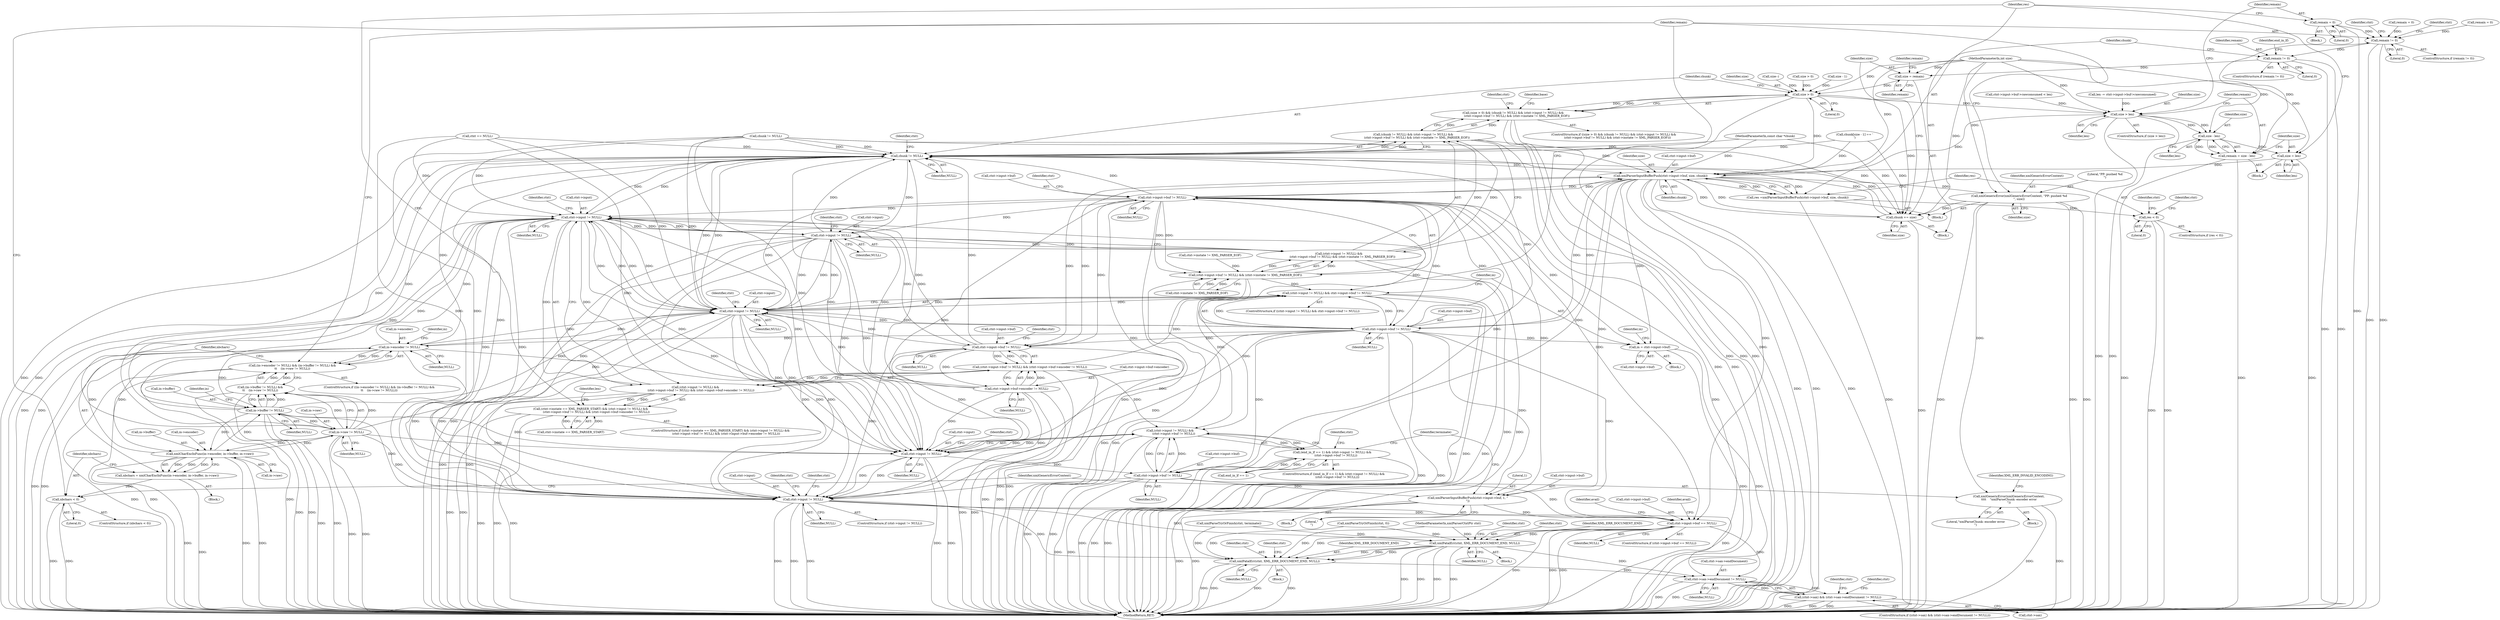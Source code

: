 digraph "0_Chrome_d0947db40187f4708c58e64cbd6013faf9eddeed_7@API" {
"1000320" [label="(Call,remain = 0)"];
"1000485" [label="(Call,remain != 0)"];
"1000522" [label="(Call,remain != 0)"];
"1000529" [label="(Call,size = remain)"];
"1000185" [label="(Call,size > 0)"];
"1000184" [label="(Call,(size > 0) && (chunk != NULL) && (ctxt->input != NULL) &&\n        (ctxt->input->buf != NULL) && (ctxt->instate != XML_PARSER_EOF))"];
"1000306" [label="(Call,size > len)"];
"1000312" [label="(Call,size - len)"];
"1000310" [label="(Call,remain = size - len)"];
"1000315" [label="(Call,size = len)"];
"1000326" [label="(Call,xmlParserInputBufferPush(ctxt->input->buf, size, chunk))"];
"1000199" [label="(Call,ctxt->input->buf != NULL)"];
"1000189" [label="(Call,chunk != NULL)"];
"1000188" [label="(Call,(chunk != NULL) && (ctxt->input != NULL) &&\n        (ctxt->input->buf != NULL) && (ctxt->instate != XML_PARSER_EOF))"];
"1000193" [label="(Call,ctxt->input != NULL)"];
"1000192" [label="(Call,(ctxt->input != NULL) &&\n        (ctxt->input->buf != NULL) && (ctxt->instate != XML_PARSER_EOF))"];
"1000253" [label="(Call,ctxt->input != NULL)"];
"1000252" [label="(Call,(ctxt->input != NULL) &&\n            (ctxt->input->buf != NULL) && (ctxt->input->buf->encoder != NULL))"];
"1000246" [label="(Call,(ctxt->instate == XML_PARSER_START) && (ctxt->input != NULL) &&\n            (ctxt->input->buf != NULL) && (ctxt->input->buf->encoder != NULL))"];
"1000259" [label="(Call,ctxt->input->buf != NULL)"];
"1000258" [label="(Call,(ctxt->input->buf != NULL) && (ctxt->input->buf->encoder != NULL))"];
"1000420" [label="(Call,(ctxt->input != NULL) && ctxt->input->buf != NULL)"];
"1000541" [label="(Call,(ctxt->input != NULL) &&\n        (ctxt->input->buf != NULL))"];
"1000537" [label="(Call,(end_in_lf == 1) && (ctxt->input != NULL) &&\n        (ctxt->input->buf != NULL))"];
"1000266" [label="(Call,ctxt->input->buf->encoder != NULL)"];
"1000421" [label="(Call,ctxt->input != NULL)"];
"1000426" [label="(Call,ctxt->input->buf != NULL)"];
"1000435" [label="(Call,in = ctxt->input->buf)"];
"1000444" [label="(Call,in->encoder != NULL)"];
"1000443" [label="(Call,(in->encoder != NULL) && (in->buffer != NULL) &&\n\t\t    (in->raw != NULL))"];
"1000450" [label="(Call,in->buffer != NULL)"];
"1000449" [label="(Call,(in->buffer != NULL) &&\n\t\t    (in->raw != NULL))"];
"1000455" [label="(Call,in->raw != NULL)"];
"1000464" [label="(Call,xmlCharEncInFunc(in->encoder, in->buffer, in->raw))"];
"1000462" [label="(Call,nbchars = xmlCharEncInFunc(in->encoder, in->buffer, in->raw))"];
"1000475" [label="(Call,nbchars < 0)"];
"1000542" [label="(Call,ctxt->input != NULL)"];
"1000547" [label="(Call,ctxt->input->buf != NULL)"];
"1000555" [label="(Call,xmlParserInputBufferPush(ctxt->input->buf, 1, \"\r\"))"];
"1000578" [label="(Call,ctxt->input->buf == NULL)"];
"1000641" [label="(Call,xmlFatalErr(ctxt, XML_ERR_DOCUMENT_END, NULL))"];
"1000656" [label="(Call,xmlFatalErr(ctxt, XML_ERR_DOCUMENT_END, NULL))"];
"1000672" [label="(Call,ctxt->sax->endDocument != NULL)"];
"1000668" [label="(Call,(ctxt->sax) && (ctxt->sax->endDocument != NULL))"];
"1000571" [label="(Call,ctxt->input != NULL)"];
"1000526" [label="(Call,chunk += size)"];
"1000198" [label="(Call,(ctxt->input->buf != NULL) && (ctxt->instate != XML_PARSER_EOF))"];
"1000324" [label="(Call,res =xmlParserInputBufferPush(ctxt->input->buf, size, chunk))"];
"1000335" [label="(Call,res < 0)"];
"1000407" [label="(Call,xmlGenericError(xmlGenericErrorContext, \"PP: pushed %d\n\", size))"];
"1000479" [label="(Call,xmlGenericError(xmlGenericErrorContext,\n\t\t\t\t    \"xmlParseChunk: encoder error\n\"))"];
"1000572" [label="(Call,ctxt->input)"];
"1000564" [label="(Identifier,terminate)"];
"1000326" [label="(Call,xmlParserInputBufferPush(ctxt->input->buf, size, chunk))"];
"1000486" [label="(Identifier,remain)"];
"1000445" [label="(Call,in->encoder)"];
"1000464" [label="(Call,xmlCharEncInFunc(in->encoder, in->buffer, in->raw))"];
"1000315" [label="(Call,size = len)"];
"1000462" [label="(Call,nbchars = xmlCharEncInFunc(in->encoder, in->buffer, in->raw))"];
"1000258" [label="(Call,(ctxt->input->buf != NULL) && (ctxt->input->buf->encoder != NULL))"];
"1000311" [label="(Identifier,remain)"];
"1000314" [label="(Identifier,len)"];
"1000186" [label="(Identifier,size)"];
"1000257" [label="(Identifier,NULL)"];
"1000522" [label="(Call,remain != 0)"];
"1000422" [label="(Call,ctxt->input)"];
"1000681" [label="(Identifier,ctxt)"];
"1000530" [label="(Identifier,size)"];
"1000270" [label="(Identifier,ctxt)"];
"1000487" [label="(Literal,0)"];
"1000468" [label="(Call,in->buffer)"];
"1000479" [label="(Call,xmlGenericError(xmlGenericErrorContext,\n\t\t\t\t    \"xmlParseChunk: encoder error\n\"))"];
"1000548" [label="(Call,ctxt->input->buf)"];
"1000460" [label="(Block,)"];
"1000211" [label="(Block,)"];
"1000410" [label="(Identifier,size)"];
"1000678" [label="(Identifier,NULL)"];
"1000541" [label="(Call,(ctxt->input != NULL) &&\n        (ctxt->input->buf != NULL))"];
"1000265" [label="(Identifier,NULL)"];
"1000426" [label="(Call,ctxt->input->buf != NULL)"];
"1000195" [label="(Identifier,ctxt)"];
"1000578" [label="(Call,ctxt->input->buf == NULL)"];
"1000454" [label="(Identifier,NULL)"];
"1000115" [label="(Call,remain = 0)"];
"1000537" [label="(Call,(end_in_lf == 1) && (ctxt->input != NULL) &&\n        (ctxt->input->buf != NULL))"];
"1000533" [label="(Identifier,remain)"];
"1000306" [label="(Call,size > len)"];
"1000571" [label="(Call,ctxt->input != NULL)"];
"1000463" [label="(Identifier,nbchars)"];
"1000313" [label="(Identifier,size)"];
"1000669" [label="(Call,ctxt->sax)"];
"1000484" [label="(ControlStructure,if (remain != 0))"];
"1000581" [label="(Identifier,ctxt)"];
"1000456" [label="(Call,in->raw)"];
"1000685" [label="(Identifier,ctxt)"];
"1000325" [label="(Identifier,res)"];
"1000287" [label="(Call,ctxt->input->buf->rawconsumed < len)"];
"1000321" [label="(Identifier,remain)"];
"1000319" [label="(Block,)"];
"1000247" [label="(Call,ctxt->instate == XML_PARSER_START)"];
"1000649" [label="(Identifier,ctxt)"];
"1000334" [label="(ControlStructure,if (res < 0))"];
"1000335" [label="(Call,res < 0)"];
"1000446" [label="(Identifier,in)"];
"1000252" [label="(Call,(ctxt->input != NULL) &&\n            (ctxt->input->buf != NULL) && (ctxt->input->buf->encoder != NULL))"];
"1000483" [label="(Identifier,XML_ERR_INVALID_ENCODING)"];
"1000205" [label="(Identifier,NULL)"];
"1000206" [label="(Call,ctxt->instate != XML_PARSER_EOF)"];
"1000527" [label="(Identifier,chunk)"];
"1000443" [label="(Call,(in->encoder != NULL) && (in->buffer != NULL) &&\n\t\t    (in->raw != NULL))"];
"1000189" [label="(Call,chunk != NULL)"];
"1000432" [label="(Identifier,NULL)"];
"1000546" [label="(Identifier,NULL)"];
"1000119" [label="(Call,ctxt == NULL)"];
"1000457" [label="(Identifier,in)"];
"1000672" [label="(Call,ctxt->sax->endDocument != NULL)"];
"1000309" [label="(Block,)"];
"1000308" [label="(Identifier,len)"];
"1000169" [label="(Call,chunk[size - 1] == '\r')"];
"1000542" [label="(Call,ctxt->input != NULL)"];
"1000200" [label="(Call,ctxt->input->buf)"];
"1000477" [label="(Literal,0)"];
"1000488" [label="(Call,xmlParseTryOrFinish(ctxt, 0))"];
"1000492" [label="(Call,xmlParseTryOrFinish(ctxt, terminate))"];
"1000245" [label="(ControlStructure,if ((ctxt->instate == XML_PARSER_START) && (ctxt->input != NULL) &&\n            (ctxt->input->buf != NULL) && (ctxt->input->buf->encoder != NULL)))"];
"1000452" [label="(Identifier,in)"];
"1000575" [label="(Identifier,NULL)"];
"1000341" [label="(Identifier,ctxt)"];
"1000489" [label="(Identifier,ctxt)"];
"1000433" [label="(Block,)"];
"1000451" [label="(Call,in->buffer)"];
"1000407" [label="(Call,xmlGenericError(xmlGenericErrorContext, \"PP: pushed %d\n\", size))"];
"1000547" [label="(Call,ctxt->input->buf != NULL)"];
"1000192" [label="(Call,(ctxt->input != NULL) &&\n        (ctxt->input->buf != NULL) && (ctxt->instate != XML_PARSER_EOF))"];
"1000642" [label="(Identifier,ctxt)"];
"1000260" [label="(Call,ctxt->input->buf)"];
"1000644" [label="(Identifier,NULL)"];
"1000558" [label="(Identifier,ctxt)"];
"1000310" [label="(Call,remain = size - len)"];
"1000521" [label="(ControlStructure,if (remain != 0))"];
"1000523" [label="(Identifier,remain)"];
"1000425" [label="(Identifier,NULL)"];
"1000296" [label="(Call,len -= ctxt->input->buf->rawconsumed)"];
"1000444" [label="(Call,in->encoder != NULL)"];
"1000436" [label="(Identifier,in)"];
"1000658" [label="(Identifier,XML_ERR_DOCUMENT_END)"];
"1000437" [label="(Call,ctxt->input->buf)"];
"1000586" [label="(Identifier,avail)"];
"1000427" [label="(Call,ctxt->input->buf)"];
"1000475" [label="(Call,nbchars < 0)"];
"1000531" [label="(Identifier,remain)"];
"1000448" [label="(Identifier,NULL)"];
"1000553" [label="(Identifier,NULL)"];
"1000485" [label="(Call,remain != 0)"];
"1000529" [label="(Call,size = remain)"];
"1000305" [label="(ControlStructure,if (size > len))"];
"1000190" [label="(Identifier,chunk)"];
"1000474" [label="(ControlStructure,if (nbchars < 0))"];
"1000480" [label="(Identifier,xmlGenericErrorContext)"];
"1000538" [label="(Call,end_in_lf == 1)"];
"1000337" [label="(Literal,0)"];
"1000536" [label="(ControlStructure,if ((end_in_lf == 1) && (ctxt->input != NULL) &&\n        (ctxt->input->buf != NULL)))"];
"1000465" [label="(Call,in->encoder)"];
"1000449" [label="(Call,(in->buffer != NULL) &&\n\t\t    (in->raw != NULL))"];
"1000354" [label="(Identifier,ctxt)"];
"1000320" [label="(Call,remain = 0)"];
"1000656" [label="(Call,xmlFatalErr(ctxt, XML_ERR_DOCUMENT_END, NULL))"];
"1000183" [label="(ControlStructure,if ((size > 0) && (chunk != NULL) && (ctxt->input != NULL) &&\n        (ctxt->input->buf != NULL) && (ctxt->instate != XML_PARSER_EOF)))"];
"1000409" [label="(Literal,\"PP: pushed %d\n\")"];
"1000554" [label="(Block,)"];
"1000539" [label="(Identifier,end_in_lf)"];
"1000107" [label="(MethodParameterIn,int size)"];
"1000421" [label="(Call,ctxt->input != NULL)"];
"1000532" [label="(Call,remain = 0)"];
"1000106" [label="(MethodParameterIn,const char *chunk)"];
"1000476" [label="(Identifier,nbchars)"];
"1000655" [label="(Block,)"];
"1000253" [label="(Call,ctxt->input != NULL)"];
"1000525" [label="(Block,)"];
"1000274" [label="(Identifier,NULL)"];
"1000408" [label="(Identifier,xmlGenericErrorContext)"];
"1000420" [label="(Call,(ctxt->input != NULL) && ctxt->input->buf != NULL)"];
"1000524" [label="(Literal,0)"];
"1000657" [label="(Identifier,ctxt)"];
"1000317" [label="(Identifier,len)"];
"1000105" [label="(MethodParameterIn,xmlParserCtxtPtr ctxt)"];
"1000663" [label="(Identifier,ctxt)"];
"1000543" [label="(Call,ctxt->input)"];
"1000259" [label="(Call,ctxt->input->buf != NULL)"];
"1000336" [label="(Identifier,res)"];
"1000208" [label="(Identifier,ctxt)"];
"1000262" [label="(Identifier,ctxt)"];
"1000579" [label="(Call,ctxt->input->buf)"];
"1000324" [label="(Call,res =xmlParserInputBufferPush(ctxt->input->buf, size, chunk))"];
"1000641" [label="(Call,xmlFatalErr(ctxt, XML_ERR_DOCUMENT_END, NULL))"];
"1000254" [label="(Call,ctxt->input)"];
"1000667" [label="(ControlStructure,if ((ctxt->sax) && (ctxt->sax->endDocument != NULL)))"];
"1000327" [label="(Call,ctxt->input->buf)"];
"1000278" [label="(Identifier,len)"];
"1000197" [label="(Identifier,NULL)"];
"1000481" [label="(Literal,\"xmlParseChunk: encoder error\n\")"];
"1000188" [label="(Call,(chunk != NULL) && (ctxt->input != NULL) &&\n        (ctxt->input->buf != NULL) && (ctxt->instate != XML_PARSER_EOF))"];
"1000307" [label="(Identifier,size)"];
"1000198" [label="(Call,(ctxt->input->buf != NULL) && (ctxt->instate != XML_PARSER_EOF))"];
"1000562" [label="(Literal,\"\r\")"];
"1000413" [label="(Call,ctxt->instate != XML_PARSER_EOF)"];
"1000526" [label="(Call,chunk += size)"];
"1000316" [label="(Identifier,size)"];
"1000570" [label="(ControlStructure,if (ctxt->input != NULL))"];
"1000246" [label="(Call,(ctxt->instate == XML_PARSER_START) && (ctxt->input != NULL) &&\n            (ctxt->input->buf != NULL) && (ctxt->input->buf->encoder != NULL))"];
"1000267" [label="(Call,ctxt->input->buf->encoder)"];
"1000191" [label="(Identifier,NULL)"];
"1000643" [label="(Identifier,XML_ERR_DOCUMENT_END)"];
"1000577" [label="(ControlStructure,if (ctxt->input->buf == NULL))"];
"1000584" [label="(Identifier,NULL)"];
"1000194" [label="(Call,ctxt->input)"];
"1000478" [label="(Block,)"];
"1000332" [label="(Identifier,size)"];
"1000180" [label="(Call,size--)"];
"1000694" [label="(MethodReturn,RET)"];
"1000471" [label="(Call,in->raw)"];
"1000184" [label="(Call,(size > 0) && (chunk != NULL) && (ctxt->input != NULL) &&\n        (ctxt->input->buf != NULL) && (ctxt->instate != XML_PARSER_EOF))"];
"1000214" [label="(Identifier,base)"];
"1000312" [label="(Call,size - len)"];
"1000561" [label="(Literal,1)"];
"1000419" [label="(ControlStructure,if ((ctxt->input != NULL) && ctxt->input->buf != NULL))"];
"1000266" [label="(Call,ctxt->input->buf->encoder != NULL)"];
"1000556" [label="(Call,ctxt->input->buf)"];
"1000632" [label="(Identifier,ctxt)"];
"1000159" [label="(Call,size > 0)"];
"1000187" [label="(Literal,0)"];
"1000659" [label="(Identifier,NULL)"];
"1000429" [label="(Identifier,ctxt)"];
"1000322" [label="(Literal,0)"];
"1000163" [label="(Call,chunk != NULL)"];
"1000202" [label="(Identifier,ctxt)"];
"1000493" [label="(Identifier,ctxt)"];
"1000528" [label="(Identifier,size)"];
"1000450" [label="(Call,in->buffer != NULL)"];
"1000550" [label="(Identifier,ctxt)"];
"1000455" [label="(Call,in->raw != NULL)"];
"1000333" [label="(Identifier,chunk)"];
"1000640" [label="(Block,)"];
"1000673" [label="(Call,ctxt->sax->endDocument)"];
"1000668" [label="(Call,(ctxt->sax) && (ctxt->sax->endDocument != NULL))"];
"1000415" [label="(Identifier,ctxt)"];
"1000459" [label="(Identifier,NULL)"];
"1000172" [label="(Call,size - 1)"];
"1000185" [label="(Call,size > 0)"];
"1000199" [label="(Call,ctxt->input->buf != NULL)"];
"1000193" [label="(Call,ctxt->input != NULL)"];
"1000442" [label="(ControlStructure,if ((in->encoder != NULL) && (in->buffer != NULL) &&\n\t\t    (in->raw != NULL)))"];
"1000435" [label="(Call,in = ctxt->input->buf)"];
"1000606" [label="(Identifier,avail)"];
"1000555" [label="(Call,xmlParserInputBufferPush(ctxt->input->buf, 1, \"\r\"))"];
"1000320" -> "1000319"  [label="AST: "];
"1000320" -> "1000322"  [label="CFG: "];
"1000321" -> "1000320"  [label="AST: "];
"1000322" -> "1000320"  [label="AST: "];
"1000325" -> "1000320"  [label="CFG: "];
"1000320" -> "1000694"  [label="DDG: "];
"1000320" -> "1000485"  [label="DDG: "];
"1000485" -> "1000484"  [label="AST: "];
"1000485" -> "1000487"  [label="CFG: "];
"1000486" -> "1000485"  [label="AST: "];
"1000487" -> "1000485"  [label="AST: "];
"1000489" -> "1000485"  [label="CFG: "];
"1000493" -> "1000485"  [label="CFG: "];
"1000485" -> "1000694"  [label="DDG: "];
"1000485" -> "1000694"  [label="DDG: "];
"1000532" -> "1000485"  [label="DDG: "];
"1000310" -> "1000485"  [label="DDG: "];
"1000115" -> "1000485"  [label="DDG: "];
"1000485" -> "1000522"  [label="DDG: "];
"1000522" -> "1000521"  [label="AST: "];
"1000522" -> "1000524"  [label="CFG: "];
"1000523" -> "1000522"  [label="AST: "];
"1000524" -> "1000522"  [label="AST: "];
"1000527" -> "1000522"  [label="CFG: "];
"1000539" -> "1000522"  [label="CFG: "];
"1000522" -> "1000694"  [label="DDG: "];
"1000522" -> "1000694"  [label="DDG: "];
"1000522" -> "1000529"  [label="DDG: "];
"1000529" -> "1000525"  [label="AST: "];
"1000529" -> "1000531"  [label="CFG: "];
"1000530" -> "1000529"  [label="AST: "];
"1000531" -> "1000529"  [label="AST: "];
"1000533" -> "1000529"  [label="CFG: "];
"1000529" -> "1000185"  [label="DDG: "];
"1000107" -> "1000529"  [label="DDG: "];
"1000185" -> "1000184"  [label="AST: "];
"1000185" -> "1000187"  [label="CFG: "];
"1000186" -> "1000185"  [label="AST: "];
"1000187" -> "1000185"  [label="AST: "];
"1000190" -> "1000185"  [label="CFG: "];
"1000184" -> "1000185"  [label="CFG: "];
"1000185" -> "1000694"  [label="DDG: "];
"1000185" -> "1000184"  [label="DDG: "];
"1000185" -> "1000184"  [label="DDG: "];
"1000159" -> "1000185"  [label="DDG: "];
"1000180" -> "1000185"  [label="DDG: "];
"1000172" -> "1000185"  [label="DDG: "];
"1000107" -> "1000185"  [label="DDG: "];
"1000185" -> "1000306"  [label="DDG: "];
"1000185" -> "1000326"  [label="DDG: "];
"1000185" -> "1000526"  [label="DDG: "];
"1000184" -> "1000183"  [label="AST: "];
"1000184" -> "1000188"  [label="CFG: "];
"1000188" -> "1000184"  [label="AST: "];
"1000214" -> "1000184"  [label="CFG: "];
"1000415" -> "1000184"  [label="CFG: "];
"1000184" -> "1000694"  [label="DDG: "];
"1000184" -> "1000694"  [label="DDG: "];
"1000184" -> "1000694"  [label="DDG: "];
"1000188" -> "1000184"  [label="DDG: "];
"1000188" -> "1000184"  [label="DDG: "];
"1000306" -> "1000305"  [label="AST: "];
"1000306" -> "1000308"  [label="CFG: "];
"1000307" -> "1000306"  [label="AST: "];
"1000308" -> "1000306"  [label="AST: "];
"1000311" -> "1000306"  [label="CFG: "];
"1000321" -> "1000306"  [label="CFG: "];
"1000306" -> "1000694"  [label="DDG: "];
"1000306" -> "1000694"  [label="DDG: "];
"1000107" -> "1000306"  [label="DDG: "];
"1000296" -> "1000306"  [label="DDG: "];
"1000287" -> "1000306"  [label="DDG: "];
"1000306" -> "1000312"  [label="DDG: "];
"1000306" -> "1000312"  [label="DDG: "];
"1000306" -> "1000326"  [label="DDG: "];
"1000312" -> "1000310"  [label="AST: "];
"1000312" -> "1000314"  [label="CFG: "];
"1000313" -> "1000312"  [label="AST: "];
"1000314" -> "1000312"  [label="AST: "];
"1000310" -> "1000312"  [label="CFG: "];
"1000312" -> "1000310"  [label="DDG: "];
"1000312" -> "1000310"  [label="DDG: "];
"1000107" -> "1000312"  [label="DDG: "];
"1000312" -> "1000315"  [label="DDG: "];
"1000310" -> "1000309"  [label="AST: "];
"1000311" -> "1000310"  [label="AST: "];
"1000316" -> "1000310"  [label="CFG: "];
"1000310" -> "1000694"  [label="DDG: "];
"1000310" -> "1000694"  [label="DDG: "];
"1000315" -> "1000309"  [label="AST: "];
"1000315" -> "1000317"  [label="CFG: "];
"1000316" -> "1000315"  [label="AST: "];
"1000317" -> "1000315"  [label="AST: "];
"1000325" -> "1000315"  [label="CFG: "];
"1000315" -> "1000694"  [label="DDG: "];
"1000107" -> "1000315"  [label="DDG: "];
"1000315" -> "1000326"  [label="DDG: "];
"1000326" -> "1000324"  [label="AST: "];
"1000326" -> "1000333"  [label="CFG: "];
"1000327" -> "1000326"  [label="AST: "];
"1000332" -> "1000326"  [label="AST: "];
"1000333" -> "1000326"  [label="AST: "];
"1000324" -> "1000326"  [label="CFG: "];
"1000326" -> "1000694"  [label="DDG: "];
"1000326" -> "1000694"  [label="DDG: "];
"1000326" -> "1000694"  [label="DDG: "];
"1000326" -> "1000199"  [label="DDG: "];
"1000326" -> "1000259"  [label="DDG: "];
"1000326" -> "1000324"  [label="DDG: "];
"1000326" -> "1000324"  [label="DDG: "];
"1000326" -> "1000324"  [label="DDG: "];
"1000259" -> "1000326"  [label="DDG: "];
"1000199" -> "1000326"  [label="DDG: "];
"1000426" -> "1000326"  [label="DDG: "];
"1000107" -> "1000326"  [label="DDG: "];
"1000163" -> "1000326"  [label="DDG: "];
"1000189" -> "1000326"  [label="DDG: "];
"1000526" -> "1000326"  [label="DDG: "];
"1000169" -> "1000326"  [label="DDG: "];
"1000106" -> "1000326"  [label="DDG: "];
"1000326" -> "1000407"  [label="DDG: "];
"1000326" -> "1000426"  [label="DDG: "];
"1000326" -> "1000435"  [label="DDG: "];
"1000326" -> "1000526"  [label="DDG: "];
"1000326" -> "1000547"  [label="DDG: "];
"1000326" -> "1000555"  [label="DDG: "];
"1000326" -> "1000578"  [label="DDG: "];
"1000199" -> "1000198"  [label="AST: "];
"1000199" -> "1000205"  [label="CFG: "];
"1000200" -> "1000199"  [label="AST: "];
"1000205" -> "1000199"  [label="AST: "];
"1000208" -> "1000199"  [label="CFG: "];
"1000198" -> "1000199"  [label="CFG: "];
"1000199" -> "1000694"  [label="DDG: "];
"1000199" -> "1000694"  [label="DDG: "];
"1000199" -> "1000189"  [label="DDG: "];
"1000199" -> "1000198"  [label="DDG: "];
"1000199" -> "1000198"  [label="DDG: "];
"1000426" -> "1000199"  [label="DDG: "];
"1000193" -> "1000199"  [label="DDG: "];
"1000199" -> "1000253"  [label="DDG: "];
"1000199" -> "1000259"  [label="DDG: "];
"1000199" -> "1000421"  [label="DDG: "];
"1000199" -> "1000426"  [label="DDG: "];
"1000199" -> "1000435"  [label="DDG: "];
"1000199" -> "1000542"  [label="DDG: "];
"1000199" -> "1000547"  [label="DDG: "];
"1000199" -> "1000555"  [label="DDG: "];
"1000199" -> "1000571"  [label="DDG: "];
"1000199" -> "1000578"  [label="DDG: "];
"1000189" -> "1000188"  [label="AST: "];
"1000189" -> "1000191"  [label="CFG: "];
"1000190" -> "1000189"  [label="AST: "];
"1000191" -> "1000189"  [label="AST: "];
"1000195" -> "1000189"  [label="CFG: "];
"1000188" -> "1000189"  [label="CFG: "];
"1000189" -> "1000694"  [label="DDG: "];
"1000189" -> "1000694"  [label="DDG: "];
"1000189" -> "1000188"  [label="DDG: "];
"1000189" -> "1000188"  [label="DDG: "];
"1000163" -> "1000189"  [label="DDG: "];
"1000163" -> "1000189"  [label="DDG: "];
"1000526" -> "1000189"  [label="DDG: "];
"1000169" -> "1000189"  [label="DDG: "];
"1000106" -> "1000189"  [label="DDG: "];
"1000455" -> "1000189"  [label="DDG: "];
"1000259" -> "1000189"  [label="DDG: "];
"1000421" -> "1000189"  [label="DDG: "];
"1000426" -> "1000189"  [label="DDG: "];
"1000193" -> "1000189"  [label="DDG: "];
"1000253" -> "1000189"  [label="DDG: "];
"1000444" -> "1000189"  [label="DDG: "];
"1000450" -> "1000189"  [label="DDG: "];
"1000266" -> "1000189"  [label="DDG: "];
"1000119" -> "1000189"  [label="DDG: "];
"1000189" -> "1000193"  [label="DDG: "];
"1000189" -> "1000253"  [label="DDG: "];
"1000189" -> "1000421"  [label="DDG: "];
"1000189" -> "1000526"  [label="DDG: "];
"1000189" -> "1000542"  [label="DDG: "];
"1000189" -> "1000571"  [label="DDG: "];
"1000188" -> "1000192"  [label="CFG: "];
"1000192" -> "1000188"  [label="AST: "];
"1000188" -> "1000694"  [label="DDG: "];
"1000188" -> "1000694"  [label="DDG: "];
"1000192" -> "1000188"  [label="DDG: "];
"1000192" -> "1000188"  [label="DDG: "];
"1000193" -> "1000192"  [label="AST: "];
"1000193" -> "1000197"  [label="CFG: "];
"1000194" -> "1000193"  [label="AST: "];
"1000197" -> "1000193"  [label="AST: "];
"1000202" -> "1000193"  [label="CFG: "];
"1000192" -> "1000193"  [label="CFG: "];
"1000193" -> "1000694"  [label="DDG: "];
"1000193" -> "1000694"  [label="DDG: "];
"1000193" -> "1000192"  [label="DDG: "];
"1000193" -> "1000192"  [label="DDG: "];
"1000253" -> "1000193"  [label="DDG: "];
"1000421" -> "1000193"  [label="DDG: "];
"1000193" -> "1000253"  [label="DDG: "];
"1000193" -> "1000253"  [label="DDG: "];
"1000193" -> "1000421"  [label="DDG: "];
"1000193" -> "1000421"  [label="DDG: "];
"1000193" -> "1000542"  [label="DDG: "];
"1000193" -> "1000542"  [label="DDG: "];
"1000193" -> "1000571"  [label="DDG: "];
"1000193" -> "1000571"  [label="DDG: "];
"1000192" -> "1000198"  [label="CFG: "];
"1000198" -> "1000192"  [label="AST: "];
"1000192" -> "1000694"  [label="DDG: "];
"1000192" -> "1000694"  [label="DDG: "];
"1000198" -> "1000192"  [label="DDG: "];
"1000198" -> "1000192"  [label="DDG: "];
"1000253" -> "1000252"  [label="AST: "];
"1000253" -> "1000257"  [label="CFG: "];
"1000254" -> "1000253"  [label="AST: "];
"1000257" -> "1000253"  [label="AST: "];
"1000262" -> "1000253"  [label="CFG: "];
"1000252" -> "1000253"  [label="CFG: "];
"1000253" -> "1000694"  [label="DDG: "];
"1000253" -> "1000694"  [label="DDG: "];
"1000253" -> "1000252"  [label="DDG: "];
"1000253" -> "1000252"  [label="DDG: "];
"1000421" -> "1000253"  [label="DDG: "];
"1000421" -> "1000253"  [label="DDG: "];
"1000455" -> "1000253"  [label="DDG: "];
"1000259" -> "1000253"  [label="DDG: "];
"1000426" -> "1000253"  [label="DDG: "];
"1000444" -> "1000253"  [label="DDG: "];
"1000450" -> "1000253"  [label="DDG: "];
"1000163" -> "1000253"  [label="DDG: "];
"1000266" -> "1000253"  [label="DDG: "];
"1000119" -> "1000253"  [label="DDG: "];
"1000253" -> "1000259"  [label="DDG: "];
"1000253" -> "1000421"  [label="DDG: "];
"1000253" -> "1000421"  [label="DDG: "];
"1000253" -> "1000542"  [label="DDG: "];
"1000253" -> "1000542"  [label="DDG: "];
"1000253" -> "1000571"  [label="DDG: "];
"1000253" -> "1000571"  [label="DDG: "];
"1000252" -> "1000246"  [label="AST: "];
"1000252" -> "1000258"  [label="CFG: "];
"1000258" -> "1000252"  [label="AST: "];
"1000246" -> "1000252"  [label="CFG: "];
"1000252" -> "1000694"  [label="DDG: "];
"1000252" -> "1000694"  [label="DDG: "];
"1000252" -> "1000246"  [label="DDG: "];
"1000252" -> "1000246"  [label="DDG: "];
"1000258" -> "1000252"  [label="DDG: "];
"1000258" -> "1000252"  [label="DDG: "];
"1000246" -> "1000245"  [label="AST: "];
"1000246" -> "1000247"  [label="CFG: "];
"1000247" -> "1000246"  [label="AST: "];
"1000278" -> "1000246"  [label="CFG: "];
"1000325" -> "1000246"  [label="CFG: "];
"1000246" -> "1000694"  [label="DDG: "];
"1000246" -> "1000694"  [label="DDG: "];
"1000246" -> "1000694"  [label="DDG: "];
"1000247" -> "1000246"  [label="DDG: "];
"1000247" -> "1000246"  [label="DDG: "];
"1000259" -> "1000258"  [label="AST: "];
"1000259" -> "1000265"  [label="CFG: "];
"1000260" -> "1000259"  [label="AST: "];
"1000265" -> "1000259"  [label="AST: "];
"1000270" -> "1000259"  [label="CFG: "];
"1000258" -> "1000259"  [label="CFG: "];
"1000259" -> "1000694"  [label="DDG: "];
"1000259" -> "1000258"  [label="DDG: "];
"1000259" -> "1000258"  [label="DDG: "];
"1000426" -> "1000259"  [label="DDG: "];
"1000259" -> "1000266"  [label="DDG: "];
"1000259" -> "1000421"  [label="DDG: "];
"1000259" -> "1000542"  [label="DDG: "];
"1000259" -> "1000571"  [label="DDG: "];
"1000258" -> "1000266"  [label="CFG: "];
"1000266" -> "1000258"  [label="AST: "];
"1000258" -> "1000694"  [label="DDG: "];
"1000258" -> "1000694"  [label="DDG: "];
"1000266" -> "1000258"  [label="DDG: "];
"1000266" -> "1000258"  [label="DDG: "];
"1000258" -> "1000420"  [label="DDG: "];
"1000258" -> "1000541"  [label="DDG: "];
"1000420" -> "1000419"  [label="AST: "];
"1000420" -> "1000421"  [label="CFG: "];
"1000420" -> "1000426"  [label="CFG: "];
"1000421" -> "1000420"  [label="AST: "];
"1000426" -> "1000420"  [label="AST: "];
"1000436" -> "1000420"  [label="CFG: "];
"1000486" -> "1000420"  [label="CFG: "];
"1000420" -> "1000694"  [label="DDG: "];
"1000420" -> "1000694"  [label="DDG: "];
"1000420" -> "1000694"  [label="DDG: "];
"1000421" -> "1000420"  [label="DDG: "];
"1000421" -> "1000420"  [label="DDG: "];
"1000426" -> "1000420"  [label="DDG: "];
"1000426" -> "1000420"  [label="DDG: "];
"1000198" -> "1000420"  [label="DDG: "];
"1000420" -> "1000541"  [label="DDG: "];
"1000541" -> "1000537"  [label="AST: "];
"1000541" -> "1000542"  [label="CFG: "];
"1000541" -> "1000547"  [label="CFG: "];
"1000542" -> "1000541"  [label="AST: "];
"1000547" -> "1000541"  [label="AST: "];
"1000537" -> "1000541"  [label="CFG: "];
"1000541" -> "1000694"  [label="DDG: "];
"1000541" -> "1000694"  [label="DDG: "];
"1000541" -> "1000537"  [label="DDG: "];
"1000541" -> "1000537"  [label="DDG: "];
"1000542" -> "1000541"  [label="DDG: "];
"1000542" -> "1000541"  [label="DDG: "];
"1000547" -> "1000541"  [label="DDG: "];
"1000547" -> "1000541"  [label="DDG: "];
"1000198" -> "1000541"  [label="DDG: "];
"1000537" -> "1000536"  [label="AST: "];
"1000537" -> "1000538"  [label="CFG: "];
"1000538" -> "1000537"  [label="AST: "];
"1000558" -> "1000537"  [label="CFG: "];
"1000564" -> "1000537"  [label="CFG: "];
"1000537" -> "1000694"  [label="DDG: "];
"1000537" -> "1000694"  [label="DDG: "];
"1000537" -> "1000694"  [label="DDG: "];
"1000538" -> "1000537"  [label="DDG: "];
"1000538" -> "1000537"  [label="DDG: "];
"1000266" -> "1000274"  [label="CFG: "];
"1000267" -> "1000266"  [label="AST: "];
"1000274" -> "1000266"  [label="AST: "];
"1000266" -> "1000694"  [label="DDG: "];
"1000266" -> "1000694"  [label="DDG: "];
"1000266" -> "1000421"  [label="DDG: "];
"1000266" -> "1000542"  [label="DDG: "];
"1000266" -> "1000571"  [label="DDG: "];
"1000421" -> "1000425"  [label="CFG: "];
"1000422" -> "1000421"  [label="AST: "];
"1000425" -> "1000421"  [label="AST: "];
"1000429" -> "1000421"  [label="CFG: "];
"1000421" -> "1000694"  [label="DDG: "];
"1000421" -> "1000694"  [label="DDG: "];
"1000455" -> "1000421"  [label="DDG: "];
"1000426" -> "1000421"  [label="DDG: "];
"1000444" -> "1000421"  [label="DDG: "];
"1000450" -> "1000421"  [label="DDG: "];
"1000163" -> "1000421"  [label="DDG: "];
"1000119" -> "1000421"  [label="DDG: "];
"1000421" -> "1000426"  [label="DDG: "];
"1000421" -> "1000444"  [label="DDG: "];
"1000421" -> "1000542"  [label="DDG: "];
"1000421" -> "1000542"  [label="DDG: "];
"1000421" -> "1000571"  [label="DDG: "];
"1000421" -> "1000571"  [label="DDG: "];
"1000426" -> "1000432"  [label="CFG: "];
"1000427" -> "1000426"  [label="AST: "];
"1000432" -> "1000426"  [label="AST: "];
"1000426" -> "1000694"  [label="DDG: "];
"1000426" -> "1000694"  [label="DDG: "];
"1000426" -> "1000435"  [label="DDG: "];
"1000426" -> "1000444"  [label="DDG: "];
"1000426" -> "1000542"  [label="DDG: "];
"1000426" -> "1000547"  [label="DDG: "];
"1000426" -> "1000555"  [label="DDG: "];
"1000426" -> "1000571"  [label="DDG: "];
"1000426" -> "1000578"  [label="DDG: "];
"1000435" -> "1000433"  [label="AST: "];
"1000435" -> "1000437"  [label="CFG: "];
"1000436" -> "1000435"  [label="AST: "];
"1000437" -> "1000435"  [label="AST: "];
"1000446" -> "1000435"  [label="CFG: "];
"1000435" -> "1000694"  [label="DDG: "];
"1000435" -> "1000694"  [label="DDG: "];
"1000444" -> "1000443"  [label="AST: "];
"1000444" -> "1000448"  [label="CFG: "];
"1000445" -> "1000444"  [label="AST: "];
"1000448" -> "1000444"  [label="AST: "];
"1000452" -> "1000444"  [label="CFG: "];
"1000443" -> "1000444"  [label="CFG: "];
"1000444" -> "1000694"  [label="DDG: "];
"1000444" -> "1000694"  [label="DDG: "];
"1000444" -> "1000443"  [label="DDG: "];
"1000444" -> "1000443"  [label="DDG: "];
"1000464" -> "1000444"  [label="DDG: "];
"1000444" -> "1000450"  [label="DDG: "];
"1000444" -> "1000464"  [label="DDG: "];
"1000444" -> "1000542"  [label="DDG: "];
"1000444" -> "1000571"  [label="DDG: "];
"1000443" -> "1000442"  [label="AST: "];
"1000443" -> "1000449"  [label="CFG: "];
"1000449" -> "1000443"  [label="AST: "];
"1000463" -> "1000443"  [label="CFG: "];
"1000486" -> "1000443"  [label="CFG: "];
"1000443" -> "1000694"  [label="DDG: "];
"1000443" -> "1000694"  [label="DDG: "];
"1000443" -> "1000694"  [label="DDG: "];
"1000449" -> "1000443"  [label="DDG: "];
"1000449" -> "1000443"  [label="DDG: "];
"1000450" -> "1000449"  [label="AST: "];
"1000450" -> "1000454"  [label="CFG: "];
"1000451" -> "1000450"  [label="AST: "];
"1000454" -> "1000450"  [label="AST: "];
"1000457" -> "1000450"  [label="CFG: "];
"1000449" -> "1000450"  [label="CFG: "];
"1000450" -> "1000694"  [label="DDG: "];
"1000450" -> "1000694"  [label="DDG: "];
"1000450" -> "1000449"  [label="DDG: "];
"1000450" -> "1000449"  [label="DDG: "];
"1000464" -> "1000450"  [label="DDG: "];
"1000450" -> "1000455"  [label="DDG: "];
"1000450" -> "1000464"  [label="DDG: "];
"1000450" -> "1000542"  [label="DDG: "];
"1000450" -> "1000571"  [label="DDG: "];
"1000449" -> "1000455"  [label="CFG: "];
"1000455" -> "1000449"  [label="AST: "];
"1000449" -> "1000694"  [label="DDG: "];
"1000449" -> "1000694"  [label="DDG: "];
"1000455" -> "1000449"  [label="DDG: "];
"1000455" -> "1000449"  [label="DDG: "];
"1000455" -> "1000459"  [label="CFG: "];
"1000456" -> "1000455"  [label="AST: "];
"1000459" -> "1000455"  [label="AST: "];
"1000455" -> "1000694"  [label="DDG: "];
"1000455" -> "1000694"  [label="DDG: "];
"1000464" -> "1000455"  [label="DDG: "];
"1000455" -> "1000464"  [label="DDG: "];
"1000455" -> "1000542"  [label="DDG: "];
"1000455" -> "1000571"  [label="DDG: "];
"1000464" -> "1000462"  [label="AST: "];
"1000464" -> "1000471"  [label="CFG: "];
"1000465" -> "1000464"  [label="AST: "];
"1000468" -> "1000464"  [label="AST: "];
"1000471" -> "1000464"  [label="AST: "];
"1000462" -> "1000464"  [label="CFG: "];
"1000464" -> "1000694"  [label="DDG: "];
"1000464" -> "1000694"  [label="DDG: "];
"1000464" -> "1000694"  [label="DDG: "];
"1000464" -> "1000462"  [label="DDG: "];
"1000464" -> "1000462"  [label="DDG: "];
"1000464" -> "1000462"  [label="DDG: "];
"1000462" -> "1000460"  [label="AST: "];
"1000463" -> "1000462"  [label="AST: "];
"1000476" -> "1000462"  [label="CFG: "];
"1000462" -> "1000694"  [label="DDG: "];
"1000462" -> "1000475"  [label="DDG: "];
"1000475" -> "1000474"  [label="AST: "];
"1000475" -> "1000477"  [label="CFG: "];
"1000476" -> "1000475"  [label="AST: "];
"1000477" -> "1000475"  [label="AST: "];
"1000480" -> "1000475"  [label="CFG: "];
"1000486" -> "1000475"  [label="CFG: "];
"1000475" -> "1000694"  [label="DDG: "];
"1000475" -> "1000694"  [label="DDG: "];
"1000542" -> "1000546"  [label="CFG: "];
"1000543" -> "1000542"  [label="AST: "];
"1000546" -> "1000542"  [label="AST: "];
"1000550" -> "1000542"  [label="CFG: "];
"1000542" -> "1000694"  [label="DDG: "];
"1000542" -> "1000694"  [label="DDG: "];
"1000163" -> "1000542"  [label="DDG: "];
"1000119" -> "1000542"  [label="DDG: "];
"1000542" -> "1000547"  [label="DDG: "];
"1000542" -> "1000571"  [label="DDG: "];
"1000542" -> "1000571"  [label="DDG: "];
"1000547" -> "1000553"  [label="CFG: "];
"1000548" -> "1000547"  [label="AST: "];
"1000553" -> "1000547"  [label="AST: "];
"1000547" -> "1000694"  [label="DDG: "];
"1000547" -> "1000694"  [label="DDG: "];
"1000547" -> "1000555"  [label="DDG: "];
"1000547" -> "1000571"  [label="DDG: "];
"1000547" -> "1000578"  [label="DDG: "];
"1000555" -> "1000554"  [label="AST: "];
"1000555" -> "1000562"  [label="CFG: "];
"1000556" -> "1000555"  [label="AST: "];
"1000561" -> "1000555"  [label="AST: "];
"1000562" -> "1000555"  [label="AST: "];
"1000564" -> "1000555"  [label="CFG: "];
"1000555" -> "1000694"  [label="DDG: "];
"1000555" -> "1000694"  [label="DDG: "];
"1000555" -> "1000578"  [label="DDG: "];
"1000578" -> "1000577"  [label="AST: "];
"1000578" -> "1000584"  [label="CFG: "];
"1000579" -> "1000578"  [label="AST: "];
"1000584" -> "1000578"  [label="AST: "];
"1000586" -> "1000578"  [label="CFG: "];
"1000606" -> "1000578"  [label="CFG: "];
"1000578" -> "1000694"  [label="DDG: "];
"1000578" -> "1000694"  [label="DDG: "];
"1000578" -> "1000694"  [label="DDG: "];
"1000571" -> "1000578"  [label="DDG: "];
"1000578" -> "1000641"  [label="DDG: "];
"1000578" -> "1000656"  [label="DDG: "];
"1000578" -> "1000672"  [label="DDG: "];
"1000641" -> "1000640"  [label="AST: "];
"1000641" -> "1000644"  [label="CFG: "];
"1000642" -> "1000641"  [label="AST: "];
"1000643" -> "1000641"  [label="AST: "];
"1000644" -> "1000641"  [label="AST: "];
"1000649" -> "1000641"  [label="CFG: "];
"1000641" -> "1000694"  [label="DDG: "];
"1000641" -> "1000694"  [label="DDG: "];
"1000641" -> "1000694"  [label="DDG: "];
"1000641" -> "1000694"  [label="DDG: "];
"1000488" -> "1000641"  [label="DDG: "];
"1000492" -> "1000641"  [label="DDG: "];
"1000105" -> "1000641"  [label="DDG: "];
"1000571" -> "1000641"  [label="DDG: "];
"1000641" -> "1000656"  [label="DDG: "];
"1000641" -> "1000656"  [label="DDG: "];
"1000641" -> "1000656"  [label="DDG: "];
"1000641" -> "1000672"  [label="DDG: "];
"1000656" -> "1000655"  [label="AST: "];
"1000656" -> "1000659"  [label="CFG: "];
"1000657" -> "1000656"  [label="AST: "];
"1000658" -> "1000656"  [label="AST: "];
"1000659" -> "1000656"  [label="AST: "];
"1000663" -> "1000656"  [label="CFG: "];
"1000656" -> "1000694"  [label="DDG: "];
"1000656" -> "1000694"  [label="DDG: "];
"1000656" -> "1000694"  [label="DDG: "];
"1000656" -> "1000694"  [label="DDG: "];
"1000488" -> "1000656"  [label="DDG: "];
"1000492" -> "1000656"  [label="DDG: "];
"1000105" -> "1000656"  [label="DDG: "];
"1000571" -> "1000656"  [label="DDG: "];
"1000656" -> "1000672"  [label="DDG: "];
"1000672" -> "1000668"  [label="AST: "];
"1000672" -> "1000678"  [label="CFG: "];
"1000673" -> "1000672"  [label="AST: "];
"1000678" -> "1000672"  [label="AST: "];
"1000668" -> "1000672"  [label="CFG: "];
"1000672" -> "1000694"  [label="DDG: "];
"1000672" -> "1000694"  [label="DDG: "];
"1000672" -> "1000668"  [label="DDG: "];
"1000672" -> "1000668"  [label="DDG: "];
"1000571" -> "1000672"  [label="DDG: "];
"1000668" -> "1000667"  [label="AST: "];
"1000668" -> "1000669"  [label="CFG: "];
"1000669" -> "1000668"  [label="AST: "];
"1000681" -> "1000668"  [label="CFG: "];
"1000685" -> "1000668"  [label="CFG: "];
"1000668" -> "1000694"  [label="DDG: "];
"1000668" -> "1000694"  [label="DDG: "];
"1000668" -> "1000694"  [label="DDG: "];
"1000571" -> "1000570"  [label="AST: "];
"1000571" -> "1000575"  [label="CFG: "];
"1000572" -> "1000571"  [label="AST: "];
"1000575" -> "1000571"  [label="AST: "];
"1000581" -> "1000571"  [label="CFG: "];
"1000632" -> "1000571"  [label="CFG: "];
"1000571" -> "1000694"  [label="DDG: "];
"1000571" -> "1000694"  [label="DDG: "];
"1000571" -> "1000694"  [label="DDG: "];
"1000163" -> "1000571"  [label="DDG: "];
"1000119" -> "1000571"  [label="DDG: "];
"1000526" -> "1000525"  [label="AST: "];
"1000526" -> "1000528"  [label="CFG: "];
"1000527" -> "1000526"  [label="AST: "];
"1000528" -> "1000526"  [label="AST: "];
"1000530" -> "1000526"  [label="CFG: "];
"1000526" -> "1000694"  [label="DDG: "];
"1000407" -> "1000526"  [label="DDG: "];
"1000107" -> "1000526"  [label="DDG: "];
"1000163" -> "1000526"  [label="DDG: "];
"1000169" -> "1000526"  [label="DDG: "];
"1000106" -> "1000526"  [label="DDG: "];
"1000198" -> "1000206"  [label="CFG: "];
"1000206" -> "1000198"  [label="AST: "];
"1000198" -> "1000694"  [label="DDG: "];
"1000198" -> "1000694"  [label="DDG: "];
"1000206" -> "1000198"  [label="DDG: "];
"1000206" -> "1000198"  [label="DDG: "];
"1000413" -> "1000198"  [label="DDG: "];
"1000324" -> "1000211"  [label="AST: "];
"1000325" -> "1000324"  [label="AST: "];
"1000336" -> "1000324"  [label="CFG: "];
"1000324" -> "1000694"  [label="DDG: "];
"1000324" -> "1000335"  [label="DDG: "];
"1000335" -> "1000334"  [label="AST: "];
"1000335" -> "1000337"  [label="CFG: "];
"1000336" -> "1000335"  [label="AST: "];
"1000337" -> "1000335"  [label="AST: "];
"1000341" -> "1000335"  [label="CFG: "];
"1000354" -> "1000335"  [label="CFG: "];
"1000335" -> "1000694"  [label="DDG: "];
"1000335" -> "1000694"  [label="DDG: "];
"1000407" -> "1000211"  [label="AST: "];
"1000407" -> "1000410"  [label="CFG: "];
"1000408" -> "1000407"  [label="AST: "];
"1000409" -> "1000407"  [label="AST: "];
"1000410" -> "1000407"  [label="AST: "];
"1000486" -> "1000407"  [label="CFG: "];
"1000407" -> "1000694"  [label="DDG: "];
"1000407" -> "1000694"  [label="DDG: "];
"1000407" -> "1000694"  [label="DDG: "];
"1000107" -> "1000407"  [label="DDG: "];
"1000407" -> "1000479"  [label="DDG: "];
"1000479" -> "1000478"  [label="AST: "];
"1000479" -> "1000481"  [label="CFG: "];
"1000480" -> "1000479"  [label="AST: "];
"1000481" -> "1000479"  [label="AST: "];
"1000483" -> "1000479"  [label="CFG: "];
"1000479" -> "1000694"  [label="DDG: "];
"1000479" -> "1000694"  [label="DDG: "];
}
